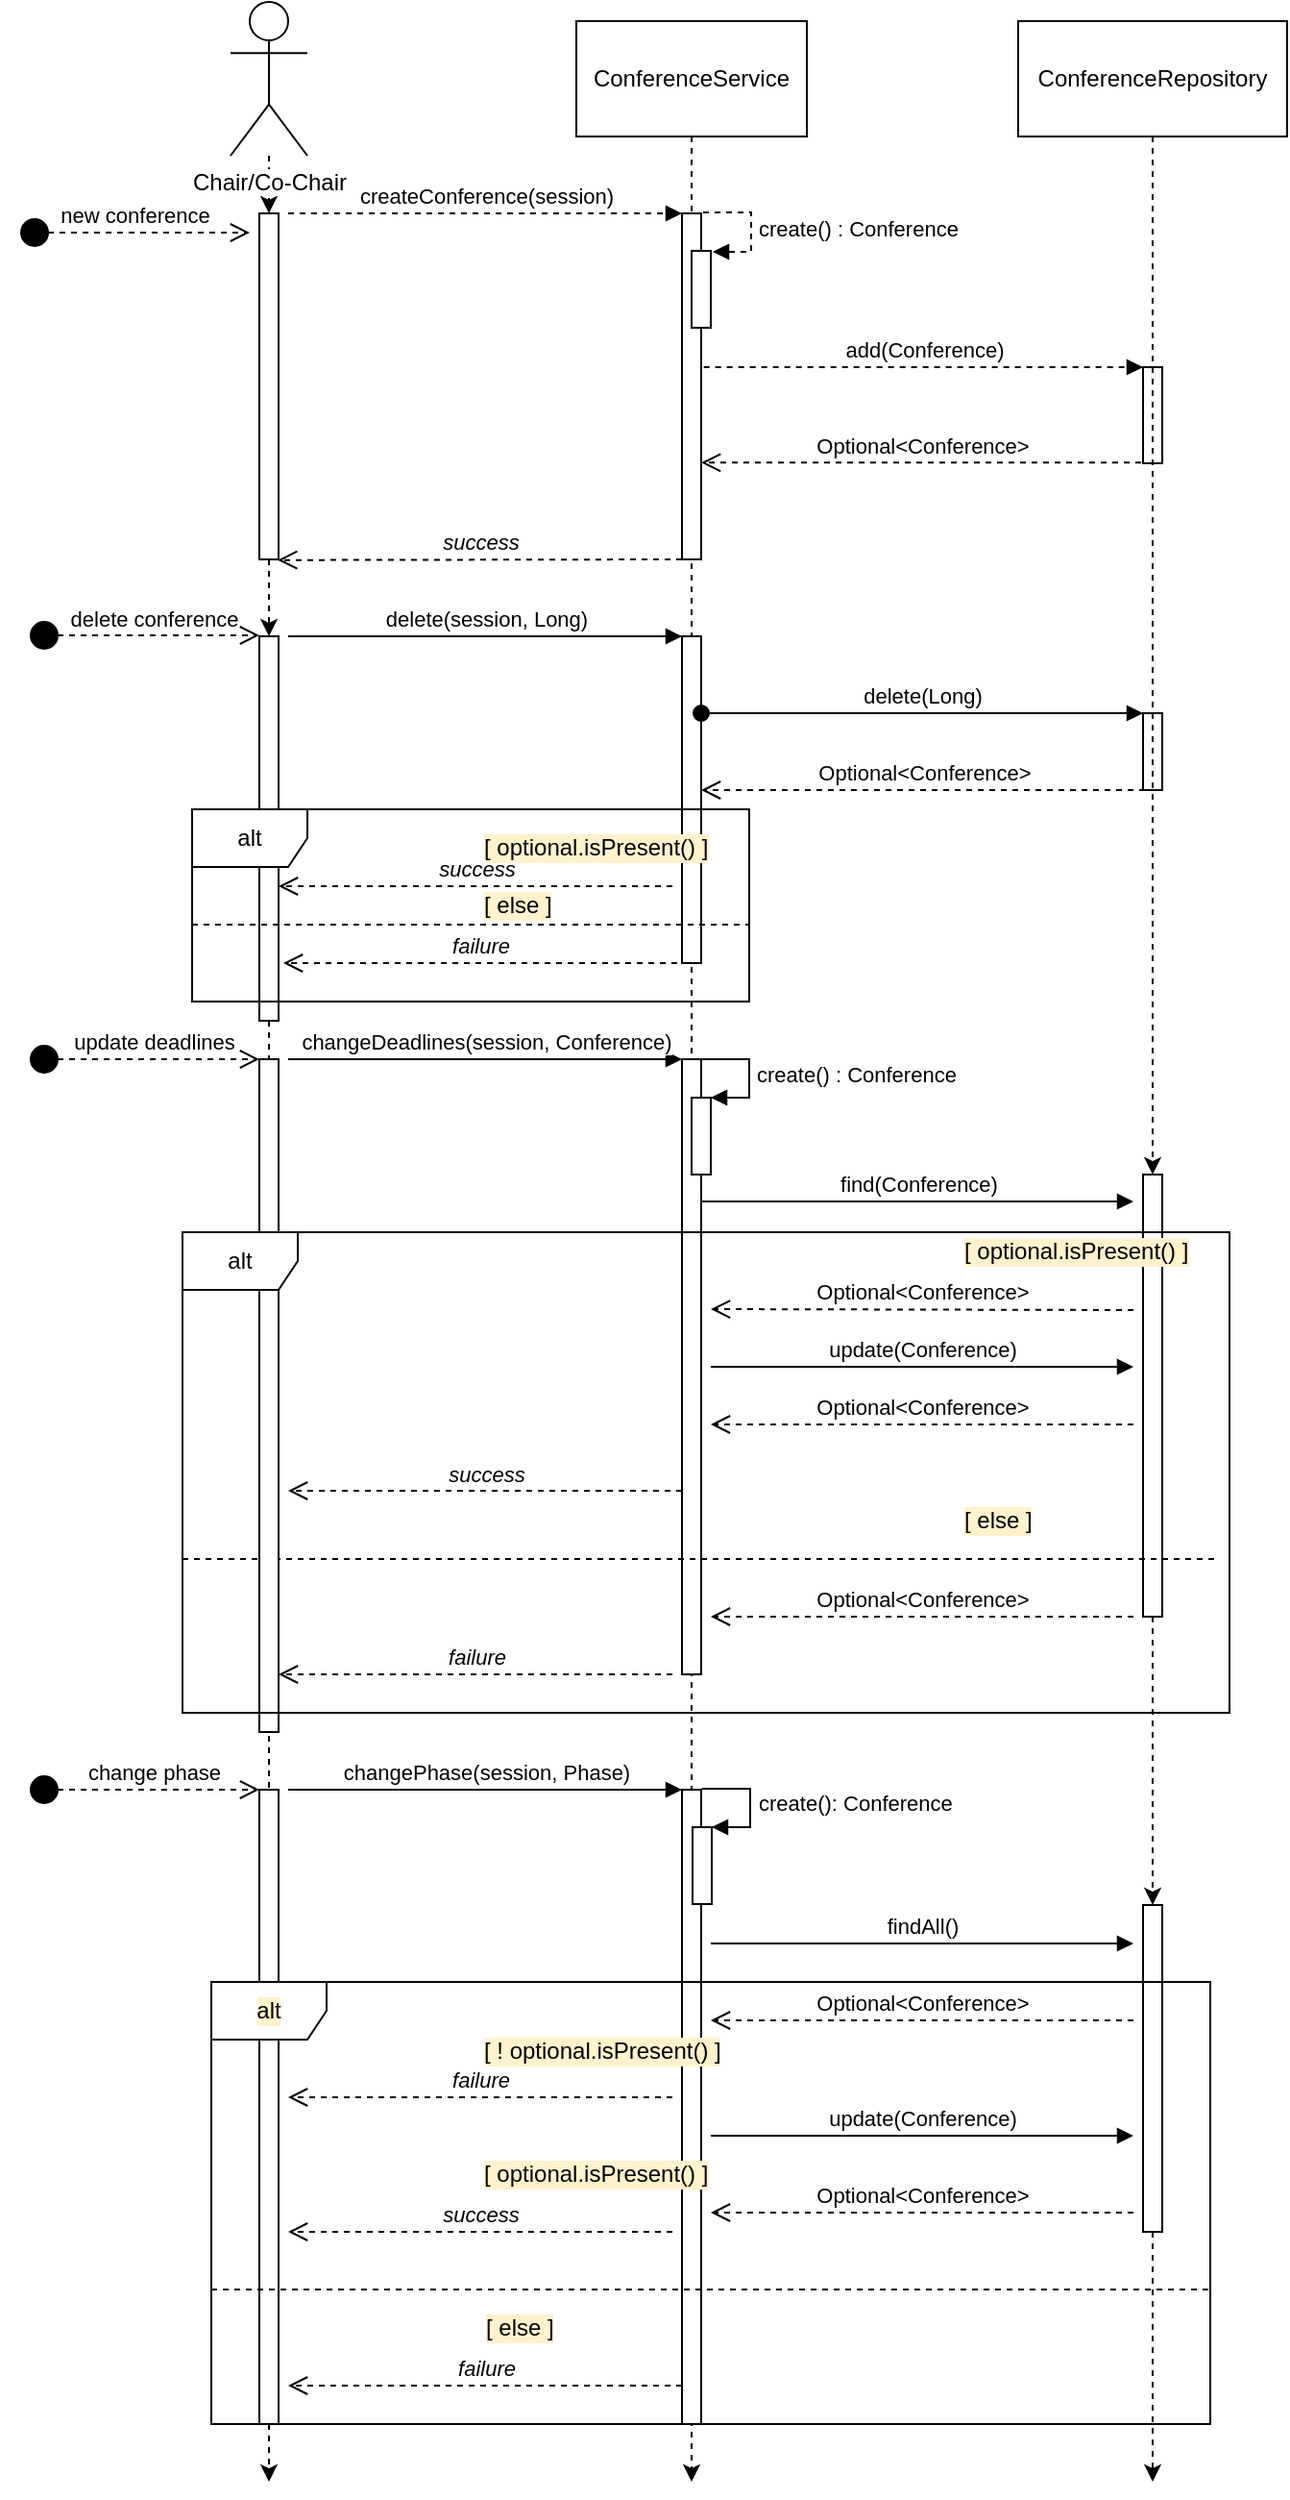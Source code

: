 <mxfile version="12.1.3" type="device" pages="1"><diagram id="S9zFefzcHVX9qJgjPtLP" name="Page-1"><mxGraphModel dx="854" dy="452" grid="1" gridSize="10" guides="1" tooltips="1" connect="1" arrows="1" fold="1" page="1" pageScale="1" pageWidth="850" pageHeight="1500" math="0" shadow="0"><root><mxCell id="0"/><mxCell id="1" parent="0"/><mxCell id="TA4jHoht9XDSMd9Y802A-2" style="edgeStyle=orthogonalEdgeStyle;rounded=0;orthogonalLoop=1;jettySize=auto;html=1;dashed=1;" edge="1" parent="1" source="TA4jHoht9XDSMd9Y802A-60"><mxGeometry relative="1" as="geometry"><mxPoint x="140" y="1320" as="targetPoint"/></mxGeometry></mxCell><mxCell id="TA4jHoht9XDSMd9Y802A-5" style="edgeStyle=orthogonalEdgeStyle;rounded=0;orthogonalLoop=1;jettySize=auto;html=1;dashed=1;" edge="1" parent="1" source="TA4jHoht9XDSMd9Y802A-3"><mxGeometry relative="1" as="geometry"><mxPoint x="360" y="1320" as="targetPoint"/></mxGeometry></mxCell><mxCell id="TA4jHoht9XDSMd9Y802A-3" value="ConferenceService" style="rounded=0;whiteSpace=wrap;html=1;" vertex="1" parent="1"><mxGeometry x="300" y="40" width="120" height="60" as="geometry"/></mxCell><mxCell id="TA4jHoht9XDSMd9Y802A-6" style="edgeStyle=orthogonalEdgeStyle;rounded=0;orthogonalLoop=1;jettySize=auto;html=1;dashed=1;" edge="1" parent="1" source="TA4jHoht9XDSMd9Y802A-73"><mxGeometry relative="1" as="geometry"><mxPoint x="600" y="1320" as="targetPoint"/></mxGeometry></mxCell><mxCell id="TA4jHoht9XDSMd9Y802A-4" value="ConferenceRepository" style="rounded=0;whiteSpace=wrap;html=1;" vertex="1" parent="1"><mxGeometry x="530" y="40" width="140" height="60" as="geometry"/></mxCell><mxCell id="TA4jHoht9XDSMd9Y802A-7" value="" style="html=1;points=[];perimeter=orthogonalPerimeter;" vertex="1" parent="1"><mxGeometry x="135" y="140" width="10" height="180" as="geometry"/></mxCell><mxCell id="TA4jHoht9XDSMd9Y802A-8" style="edgeStyle=orthogonalEdgeStyle;rounded=0;orthogonalLoop=1;jettySize=auto;html=1;dashed=1;" edge="1" parent="1" source="TA4jHoht9XDSMd9Y802A-1" target="TA4jHoht9XDSMd9Y802A-7"><mxGeometry relative="1" as="geometry"><mxPoint x="140" y="1010" as="targetPoint"/><mxPoint x="140" y="110" as="sourcePoint"/></mxGeometry></mxCell><mxCell id="TA4jHoht9XDSMd9Y802A-9" value="new conference" style="html=1;verticalAlign=bottom;startArrow=circle;startFill=1;endArrow=open;startSize=6;endSize=8;dashed=1;" edge="1" parent="1"><mxGeometry width="80" relative="1" as="geometry"><mxPoint x="10" y="150" as="sourcePoint"/><mxPoint x="130" y="150" as="targetPoint"/></mxGeometry></mxCell><mxCell id="TA4jHoht9XDSMd9Y802A-10" value="" style="html=1;points=[];perimeter=orthogonalPerimeter;" vertex="1" parent="1"><mxGeometry x="355" y="140" width="10" height="180" as="geometry"/></mxCell><mxCell id="TA4jHoht9XDSMd9Y802A-11" value="createConference(session)" style="html=1;verticalAlign=bottom;startArrow=none;endArrow=block;startSize=8;dashed=1;startFill=0;" edge="1" target="TA4jHoht9XDSMd9Y802A-10" parent="1"><mxGeometry relative="1" as="geometry"><mxPoint x="150" y="140" as="sourcePoint"/></mxGeometry></mxCell><mxCell id="TA4jHoht9XDSMd9Y802A-12" value="" style="html=1;points=[];perimeter=orthogonalPerimeter;" vertex="1" parent="1"><mxGeometry x="360" y="159.5" width="10" height="40" as="geometry"/></mxCell><mxCell id="TA4jHoht9XDSMd9Y802A-13" value="create() : Conference" style="edgeStyle=orthogonalEdgeStyle;html=1;align=left;spacingLeft=2;endArrow=block;rounded=0;entryX=1;entryY=0;dashed=1;" edge="1" parent="1"><mxGeometry relative="1" as="geometry"><mxPoint x="366" y="139.5" as="sourcePoint"/><Array as="points"><mxPoint x="391" y="139.5"/></Array><mxPoint x="371" y="160" as="targetPoint"/></mxGeometry></mxCell><mxCell id="TA4jHoht9XDSMd9Y802A-14" value="" style="html=1;points=[];perimeter=orthogonalPerimeter;" vertex="1" parent="1"><mxGeometry x="595" y="220" width="10" height="50" as="geometry"/></mxCell><mxCell id="TA4jHoht9XDSMd9Y802A-15" value="add(Conference)" style="html=1;verticalAlign=bottom;startArrow=none;startFill=0;endArrow=block;startSize=8;dashed=1;exitX=1.033;exitY=0.988;exitDx=0;exitDy=0;exitPerimeter=0;" edge="1" parent="1"><mxGeometry width="60" relative="1" as="geometry"><mxPoint x="366.33" y="220.04" as="sourcePoint"/><mxPoint x="595" y="220" as="targetPoint"/></mxGeometry></mxCell><mxCell id="TA4jHoht9XDSMd9Y802A-16" value="Optional&amp;lt;Conference&amp;gt;" style="html=1;verticalAlign=bottom;endArrow=open;dashed=1;endSize=8;exitX=-0.1;exitY=0.993;exitDx=0;exitDy=0;exitPerimeter=0;" edge="1" parent="1" source="TA4jHoht9XDSMd9Y802A-14" target="TA4jHoht9XDSMd9Y802A-10"><mxGeometry relative="1" as="geometry"><mxPoint x="570" y="270" as="sourcePoint"/><mxPoint x="490" y="270" as="targetPoint"/></mxGeometry></mxCell><mxCell id="TA4jHoht9XDSMd9Y802A-17" value="&lt;i&gt;success&lt;/i&gt;" style="html=1;verticalAlign=bottom;endArrow=open;dashed=1;endSize=8;entryX=0.957;entryY=1.002;entryDx=0;entryDy=0;entryPerimeter=0;" edge="1" parent="1" target="TA4jHoht9XDSMd9Y802A-7"><mxGeometry relative="1" as="geometry"><mxPoint x="355" y="320" as="sourcePoint"/><mxPoint x="240" y="320" as="targetPoint"/></mxGeometry></mxCell><mxCell id="TA4jHoht9XDSMd9Y802A-1" value="Chair/Co-Chair" style="shape=umlActor;verticalLabelPosition=bottom;labelBackgroundColor=#ffffff;verticalAlign=top;html=1;outlineConnect=0;" vertex="1" parent="1"><mxGeometry x="120" y="30" width="40" height="80" as="geometry"/></mxCell><mxCell id="TA4jHoht9XDSMd9Y802A-18" value="" style="html=1;points=[];perimeter=orthogonalPerimeter;" vertex="1" parent="1"><mxGeometry x="135" y="360" width="10" height="200" as="geometry"/></mxCell><mxCell id="TA4jHoht9XDSMd9Y802A-19" style="edgeStyle=orthogonalEdgeStyle;rounded=0;orthogonalLoop=1;jettySize=auto;html=1;dashed=1;" edge="1" parent="1" source="TA4jHoht9XDSMd9Y802A-7" target="TA4jHoht9XDSMd9Y802A-18"><mxGeometry relative="1" as="geometry"><mxPoint x="140" y="1010" as="targetPoint"/><mxPoint x="139.966" y="320" as="sourcePoint"/></mxGeometry></mxCell><mxCell id="TA4jHoht9XDSMd9Y802A-20" value="delete conference" style="html=1;verticalAlign=bottom;startArrow=circle;startFill=1;endArrow=open;startSize=6;endSize=8;dashed=1;" edge="1" parent="1"><mxGeometry x="0.083" width="80" relative="1" as="geometry"><mxPoint x="15" y="359.5" as="sourcePoint"/><mxPoint x="135" y="359.5" as="targetPoint"/><mxPoint as="offset"/></mxGeometry></mxCell><mxCell id="TA4jHoht9XDSMd9Y802A-21" value="" style="html=1;points=[];perimeter=orthogonalPerimeter;" vertex="1" parent="1"><mxGeometry x="355" y="360" width="10" height="170" as="geometry"/></mxCell><mxCell id="TA4jHoht9XDSMd9Y802A-22" value="delete(session, Long)" style="html=1;verticalAlign=bottom;startArrow=none;endArrow=block;startSize=8;startFill=0;" edge="1" target="TA4jHoht9XDSMd9Y802A-21" parent="1"><mxGeometry relative="1" as="geometry"><mxPoint x="150" y="360" as="sourcePoint"/></mxGeometry></mxCell><mxCell id="TA4jHoht9XDSMd9Y802A-23" value="" style="html=1;points=[];perimeter=orthogonalPerimeter;" vertex="1" parent="1"><mxGeometry x="595" y="400" width="10" height="40" as="geometry"/></mxCell><mxCell id="TA4jHoht9XDSMd9Y802A-24" value="delete(Long)" style="html=1;verticalAlign=bottom;startArrow=oval;endArrow=block;startSize=8;" edge="1" parent="1"><mxGeometry relative="1" as="geometry"><mxPoint x="365" y="400" as="sourcePoint"/><mxPoint x="595" y="400" as="targetPoint"/></mxGeometry></mxCell><mxCell id="TA4jHoht9XDSMd9Y802A-25" value="Optional&amp;lt;Conference&amp;gt;" style="html=1;verticalAlign=bottom;endArrow=open;dashed=1;endSize=8;" edge="1" parent="1" target="TA4jHoht9XDSMd9Y802A-21"><mxGeometry relative="1" as="geometry"><mxPoint x="596" y="440" as="sourcePoint"/><mxPoint x="490" y="440" as="targetPoint"/></mxGeometry></mxCell><mxCell id="TA4jHoht9XDSMd9Y802A-26" value="&lt;i&gt;success&lt;/i&gt;" style="html=1;verticalAlign=bottom;endArrow=open;dashed=1;endSize=8;" edge="1" parent="1"><mxGeometry relative="1" as="geometry"><mxPoint x="350" y="490" as="sourcePoint"/><mxPoint x="145" y="490" as="targetPoint"/></mxGeometry></mxCell><mxCell id="TA4jHoht9XDSMd9Y802A-27" value="" style="endArrow=none;dashed=1;html=1;" edge="1" parent="1"><mxGeometry width="50" height="50" relative="1" as="geometry"><mxPoint x="100" y="510" as="sourcePoint"/><mxPoint x="390" y="510" as="targetPoint"/></mxGeometry></mxCell><mxCell id="TA4jHoht9XDSMd9Y802A-28" value="[ optional.isPresent() ]" style="text;html=1;strokeColor=none;fillColor=none;align=left;verticalAlign=middle;whiteSpace=wrap;rounded=0;labelBackgroundColor=#FFF2CC;" vertex="1" parent="1"><mxGeometry x="250" y="460" width="140" height="20" as="geometry"/></mxCell><mxCell id="TA4jHoht9XDSMd9Y802A-29" value="[ else ]" style="text;html=1;strokeColor=none;fillColor=none;align=left;verticalAlign=middle;whiteSpace=wrap;rounded=0;labelBackgroundColor=#FFF2CC;" vertex="1" parent="1"><mxGeometry x="250" y="490" width="40" height="20" as="geometry"/></mxCell><mxCell id="TA4jHoht9XDSMd9Y802A-30" value="&lt;i&gt;failure&lt;/i&gt;" style="html=1;verticalAlign=bottom;endArrow=open;dashed=1;endSize=8;" edge="1" parent="1"><mxGeometry relative="1" as="geometry"><mxPoint x="352.5" y="530" as="sourcePoint"/><mxPoint x="147.5" y="530" as="targetPoint"/></mxGeometry></mxCell><mxCell id="TA4jHoht9XDSMd9Y802A-35" value="update deadlines" style="html=1;verticalAlign=bottom;startArrow=circle;startFill=1;endArrow=open;startSize=6;endSize=8;dashed=1;" edge="1" parent="1"><mxGeometry x="0.083" width="80" relative="1" as="geometry"><mxPoint x="15" y="580" as="sourcePoint"/><mxPoint x="135" y="580" as="targetPoint"/><mxPoint as="offset"/></mxGeometry></mxCell><mxCell id="TA4jHoht9XDSMd9Y802A-36" value="" style="html=1;points=[];perimeter=orthogonalPerimeter;" vertex="1" parent="1"><mxGeometry x="355" y="580" width="10" height="320" as="geometry"/></mxCell><mxCell id="TA4jHoht9XDSMd9Y802A-37" value="changeDeadlines(session, Conference)" style="html=1;verticalAlign=bottom;startArrow=none;endArrow=block;startSize=8;startFill=0;" edge="1" target="TA4jHoht9XDSMd9Y802A-36" parent="1"><mxGeometry relative="1" as="geometry"><mxPoint x="150" y="580" as="sourcePoint"/></mxGeometry></mxCell><mxCell id="TA4jHoht9XDSMd9Y802A-38" value="" style="html=1;points=[];perimeter=orthogonalPerimeter;" vertex="1" parent="1"><mxGeometry x="360" y="600" width="10" height="40" as="geometry"/></mxCell><mxCell id="TA4jHoht9XDSMd9Y802A-39" value="create() : Conference" style="edgeStyle=orthogonalEdgeStyle;html=1;align=left;spacingLeft=2;endArrow=block;rounded=0;entryX=1;entryY=0;" edge="1" target="TA4jHoht9XDSMd9Y802A-38" parent="1"><mxGeometry relative="1" as="geometry"><mxPoint x="365" y="580" as="sourcePoint"/><Array as="points"><mxPoint x="390" y="580"/></Array></mxGeometry></mxCell><mxCell id="TA4jHoht9XDSMd9Y802A-43" value="find(Conference)" style="html=1;verticalAlign=bottom;endArrow=block;" edge="1" parent="1"><mxGeometry width="80" relative="1" as="geometry"><mxPoint x="365" y="654" as="sourcePoint"/><mxPoint x="590" y="654" as="targetPoint"/></mxGeometry></mxCell><mxCell id="TA4jHoht9XDSMd9Y802A-40" value="" style="html=1;points=[];perimeter=orthogonalPerimeter;" vertex="1" parent="1"><mxGeometry x="595" y="640" width="10" height="230" as="geometry"/></mxCell><mxCell id="TA4jHoht9XDSMd9Y802A-44" style="edgeStyle=orthogonalEdgeStyle;rounded=0;orthogonalLoop=1;jettySize=auto;html=1;dashed=1;" edge="1" parent="1" source="TA4jHoht9XDSMd9Y802A-4" target="TA4jHoht9XDSMd9Y802A-40"><mxGeometry relative="1" as="geometry"><mxPoint x="600" y="1012" as="targetPoint"/><mxPoint x="600" y="100" as="sourcePoint"/></mxGeometry></mxCell><mxCell id="TA4jHoht9XDSMd9Y802A-48" value="Optional&amp;lt;Conference&amp;gt;" style="html=1;verticalAlign=bottom;endArrow=open;dashed=1;endSize=8;" edge="1" parent="1"><mxGeometry relative="1" as="geometry"><mxPoint x="590" y="710.5" as="sourcePoint"/><mxPoint x="370" y="710" as="targetPoint"/></mxGeometry></mxCell><mxCell id="TA4jHoht9XDSMd9Y802A-49" value="update(Conference)" style="html=1;verticalAlign=bottom;endArrow=block;" edge="1" parent="1"><mxGeometry width="80" relative="1" as="geometry"><mxPoint x="370" y="740" as="sourcePoint"/><mxPoint x="590" y="740" as="targetPoint"/></mxGeometry></mxCell><mxCell id="TA4jHoht9XDSMd9Y802A-50" value="Optional&amp;lt;Conference&amp;gt;" style="html=1;verticalAlign=bottom;endArrow=open;dashed=1;endSize=8;" edge="1" parent="1"><mxGeometry relative="1" as="geometry"><mxPoint x="590" y="770" as="sourcePoint"/><mxPoint x="370" y="770" as="targetPoint"/></mxGeometry></mxCell><mxCell id="TA4jHoht9XDSMd9Y802A-51" value="&lt;i&gt;success&lt;/i&gt;" style="html=1;verticalAlign=bottom;endArrow=open;dashed=1;endSize=8;" edge="1" parent="1"><mxGeometry relative="1" as="geometry"><mxPoint x="355" y="804.5" as="sourcePoint"/><mxPoint x="150" y="804.5" as="targetPoint"/></mxGeometry></mxCell><mxCell id="TA4jHoht9XDSMd9Y802A-53" value="[ optional.isPresent() ]" style="text;html=1;strokeColor=none;fillColor=none;align=left;verticalAlign=middle;whiteSpace=wrap;rounded=0;labelBackgroundColor=#FFF2CC;" vertex="1" parent="1"><mxGeometry x="500" y="670" width="130" height="20" as="geometry"/></mxCell><mxCell id="TA4jHoht9XDSMd9Y802A-54" value="" style="endArrow=none;dashed=1;html=1;" edge="1" parent="1"><mxGeometry width="50" height="50" relative="1" as="geometry"><mxPoint x="95" y="840" as="sourcePoint"/><mxPoint x="635" y="840" as="targetPoint"/></mxGeometry></mxCell><mxCell id="TA4jHoht9XDSMd9Y802A-56" value="[ else ]" style="text;html=1;strokeColor=none;fillColor=none;align=left;verticalAlign=middle;whiteSpace=wrap;rounded=0;labelBackgroundColor=#FFF2CC;" vertex="1" parent="1"><mxGeometry x="500" y="810" width="40" height="20" as="geometry"/></mxCell><mxCell id="TA4jHoht9XDSMd9Y802A-57" value="Optional&amp;lt;Conference&amp;gt;" style="html=1;verticalAlign=bottom;endArrow=open;dashed=1;endSize=8;" edge="1" parent="1"><mxGeometry relative="1" as="geometry"><mxPoint x="590" y="870" as="sourcePoint"/><mxPoint x="370" y="870" as="targetPoint"/></mxGeometry></mxCell><mxCell id="TA4jHoht9XDSMd9Y802A-58" value="&lt;i&gt;failure&lt;/i&gt;" style="html=1;verticalAlign=bottom;endArrow=open;dashed=1;endSize=8;" edge="1" parent="1"><mxGeometry relative="1" as="geometry"><mxPoint x="350" y="900" as="sourcePoint"/><mxPoint x="145" y="900" as="targetPoint"/></mxGeometry></mxCell><mxCell id="TA4jHoht9XDSMd9Y802A-31" value="alt" style="shape=umlFrame;whiteSpace=wrap;html=1;" vertex="1" parent="1"><mxGeometry x="100" y="450" width="290" height="100" as="geometry"/></mxCell><mxCell id="TA4jHoht9XDSMd9Y802A-60" value="" style="html=1;points=[];perimeter=orthogonalPerimeter;labelBackgroundColor=#FFF2CC;align=left;" vertex="1" parent="1"><mxGeometry x="135" y="960" width="10" height="330" as="geometry"/></mxCell><mxCell id="TA4jHoht9XDSMd9Y802A-61" style="edgeStyle=orthogonalEdgeStyle;rounded=0;orthogonalLoop=1;jettySize=auto;html=1;dashed=1;endArrow=none;endFill=0;" edge="1" parent="1" source="TA4jHoht9XDSMd9Y802A-18" target="TA4jHoht9XDSMd9Y802A-60"><mxGeometry relative="1" as="geometry"><mxPoint x="140" y="1320" as="targetPoint"/><mxPoint x="140" y="560" as="sourcePoint"/></mxGeometry></mxCell><mxCell id="TA4jHoht9XDSMd9Y802A-34" value="" style="html=1;points=[];perimeter=orthogonalPerimeter;" vertex="1" parent="1"><mxGeometry x="135" y="580" width="10" height="350" as="geometry"/></mxCell><mxCell id="TA4jHoht9XDSMd9Y802A-59" value="alt" style="shape=umlFrame;whiteSpace=wrap;html=1;labelBackgroundColor=#ffffff;align=center;" vertex="1" parent="1"><mxGeometry x="95" y="670" width="545" height="250" as="geometry"/></mxCell><mxCell id="TA4jHoht9XDSMd9Y802A-62" value="" style="html=1;points=[];perimeter=orthogonalPerimeter;labelBackgroundColor=#FFF2CC;align=left;" vertex="1" parent="1"><mxGeometry x="355" y="960" width="10" height="330" as="geometry"/></mxCell><mxCell id="TA4jHoht9XDSMd9Y802A-63" value="changePhase(session, Phase)" style="html=1;verticalAlign=bottom;startArrow=none;endArrow=block;startSize=8;startFill=0;" edge="1" target="TA4jHoht9XDSMd9Y802A-62" parent="1"><mxGeometry relative="1" as="geometry"><mxPoint x="150" y="960" as="sourcePoint"/></mxGeometry></mxCell><mxCell id="TA4jHoht9XDSMd9Y802A-64" value="change phase" style="html=1;verticalAlign=bottom;startArrow=circle;startFill=1;endArrow=open;startSize=6;endSize=8;dashed=1;" edge="1" parent="1"><mxGeometry x="0.083" width="80" relative="1" as="geometry"><mxPoint x="15" y="960" as="sourcePoint"/><mxPoint x="135" y="960" as="targetPoint"/><mxPoint as="offset"/></mxGeometry></mxCell><mxCell id="TA4jHoht9XDSMd9Y802A-68" value="" style="html=1;points=[];perimeter=orthogonalPerimeter;labelBackgroundColor=#FFF2CC;align=left;" vertex="1" parent="1"><mxGeometry x="360.5" y="979.5" width="10" height="40" as="geometry"/></mxCell><mxCell id="TA4jHoht9XDSMd9Y802A-69" value="create(): Conference" style="edgeStyle=orthogonalEdgeStyle;html=1;align=left;spacingLeft=2;endArrow=block;rounded=0;entryX=1;entryY=0;" edge="1" target="TA4jHoht9XDSMd9Y802A-68" parent="1"><mxGeometry relative="1" as="geometry"><mxPoint x="365.5" y="959.5" as="sourcePoint"/><Array as="points"><mxPoint x="390.5" y="959.5"/></Array></mxGeometry></mxCell><mxCell id="TA4jHoht9XDSMd9Y802A-73" value="" style="html=1;points=[];perimeter=orthogonalPerimeter;labelBackgroundColor=#FFF2CC;align=left;" vertex="1" parent="1"><mxGeometry x="595" y="1020" width="10" height="170" as="geometry"/></mxCell><mxCell id="TA4jHoht9XDSMd9Y802A-74" style="edgeStyle=orthogonalEdgeStyle;rounded=0;orthogonalLoop=1;jettySize=auto;html=1;dashed=1;" edge="1" parent="1" source="TA4jHoht9XDSMd9Y802A-40" target="TA4jHoht9XDSMd9Y802A-73"><mxGeometry relative="1" as="geometry"><mxPoint x="600" y="1320" as="targetPoint"/><mxPoint x="600" y="870" as="sourcePoint"/></mxGeometry></mxCell><mxCell id="TA4jHoht9XDSMd9Y802A-76" value="update(Conference)" style="html=1;verticalAlign=bottom;endArrow=block;" edge="1" parent="1"><mxGeometry width="80" relative="1" as="geometry"><mxPoint x="370" y="1140" as="sourcePoint"/><mxPoint x="590" y="1140" as="targetPoint"/></mxGeometry></mxCell><mxCell id="TA4jHoht9XDSMd9Y802A-77" value="findAll()" style="html=1;verticalAlign=bottom;endArrow=block;" edge="1" parent="1"><mxGeometry width="80" relative="1" as="geometry"><mxPoint x="370" y="1040" as="sourcePoint"/><mxPoint x="590" y="1040" as="targetPoint"/></mxGeometry></mxCell><mxCell id="TA4jHoht9XDSMd9Y802A-78" value="Optional&amp;lt;Conference&amp;gt;" style="html=1;verticalAlign=bottom;endArrow=open;dashed=1;endSize=8;" edge="1" parent="1"><mxGeometry relative="1" as="geometry"><mxPoint x="590" y="1080" as="sourcePoint"/><mxPoint x="370" y="1080" as="targetPoint"/></mxGeometry></mxCell><mxCell id="TA4jHoht9XDSMd9Y802A-79" value="&lt;i&gt;failure&lt;/i&gt;" style="html=1;verticalAlign=bottom;endArrow=open;dashed=1;endSize=8;" edge="1" parent="1"><mxGeometry relative="1" as="geometry"><mxPoint x="350" y="1120" as="sourcePoint"/><mxPoint x="150" y="1120" as="targetPoint"/></mxGeometry></mxCell><mxCell id="TA4jHoht9XDSMd9Y802A-80" value="[ ! optional.isPresent() ]" style="text;html=1;strokeColor=none;fillColor=none;align=left;verticalAlign=middle;whiteSpace=wrap;rounded=0;labelBackgroundColor=#FFF2CC;" vertex="1" parent="1"><mxGeometry x="250" y="1085.5" width="130" height="20" as="geometry"/></mxCell><mxCell id="TA4jHoht9XDSMd9Y802A-81" value="Optional&amp;lt;Conference&amp;gt;" style="html=1;verticalAlign=bottom;endArrow=open;dashed=1;endSize=8;" edge="1" parent="1"><mxGeometry relative="1" as="geometry"><mxPoint x="590" y="1180" as="sourcePoint"/><mxPoint x="370" y="1180" as="targetPoint"/></mxGeometry></mxCell><mxCell id="TA4jHoht9XDSMd9Y802A-82" value="&lt;i&gt;success&lt;/i&gt;" style="html=1;verticalAlign=bottom;endArrow=open;dashed=1;endSize=8;align=center;" edge="1" parent="1"><mxGeometry relative="1" as="geometry"><mxPoint x="350" y="1190" as="sourcePoint"/><mxPoint x="150" y="1190" as="targetPoint"/></mxGeometry></mxCell><mxCell id="TA4jHoht9XDSMd9Y802A-83" value="[ optional.isPresent() ]" style="text;html=1;strokeColor=none;fillColor=none;align=left;verticalAlign=middle;whiteSpace=wrap;rounded=0;labelBackgroundColor=#FFF2CC;" vertex="1" parent="1"><mxGeometry x="250" y="1150" width="120" height="20" as="geometry"/></mxCell><mxCell id="TA4jHoht9XDSMd9Y802A-86" value="" style="endArrow=none;dashed=1;html=1;" edge="1" parent="1"><mxGeometry width="50" height="50" relative="1" as="geometry"><mxPoint x="110" y="1220" as="sourcePoint"/><mxPoint x="630" y="1220" as="targetPoint"/></mxGeometry></mxCell><mxCell id="TA4jHoht9XDSMd9Y802A-87" value="[ else ]" style="text;html=1;strokeColor=none;fillColor=none;align=left;verticalAlign=middle;whiteSpace=wrap;rounded=0;labelBackgroundColor=#FFF2CC;" vertex="1" parent="1"><mxGeometry x="251" y="1230" width="40" height="20" as="geometry"/></mxCell><mxCell id="TA4jHoht9XDSMd9Y802A-90" value="&lt;i&gt;failure&lt;/i&gt;" style="html=1;verticalAlign=bottom;endArrow=open;dashed=1;endSize=8;" edge="1" parent="1"><mxGeometry relative="1" as="geometry"><mxPoint x="355" y="1270" as="sourcePoint"/><mxPoint x="150" y="1270" as="targetPoint"/></mxGeometry></mxCell><mxCell id="TA4jHoht9XDSMd9Y802A-93" value="alt" style="shape=umlFrame;whiteSpace=wrap;html=1;labelBackgroundColor=#FFF2CC;align=center;" vertex="1" parent="1"><mxGeometry x="110" y="1060" width="520" height="230" as="geometry"/></mxCell></root></mxGraphModel></diagram></mxfile>